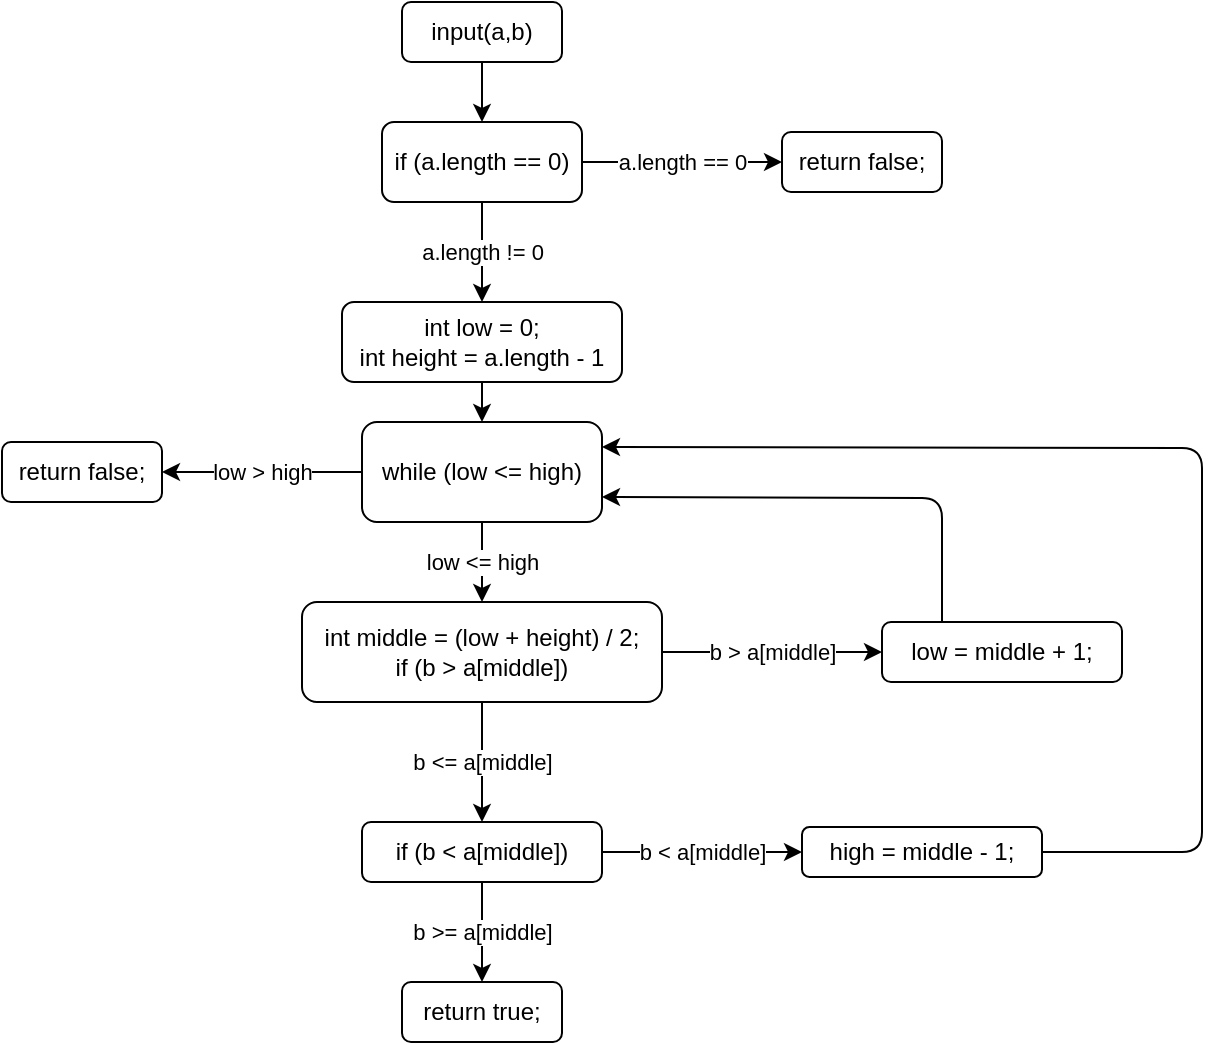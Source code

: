 <mxfile version="12.8.1" type="github">
  <diagram id="Ri3Z-LBDUVhtdoaRmwfp" name="Page-1">
    <mxGraphModel dx="1278" dy="582" grid="1" gridSize="10" guides="1" tooltips="1" connect="1" arrows="1" fold="1" page="1" pageScale="1" pageWidth="850" pageHeight="1100" math="0" shadow="0">
      <root>
        <mxCell id="0" />
        <mxCell id="1" parent="0" />
        <mxCell id="IheUh48w6fJ3VRYjB8pa-1" value="input(a,b)" style="rounded=1;whiteSpace=wrap;html=1;" vertex="1" parent="1">
          <mxGeometry x="220" y="40" width="80" height="30" as="geometry" />
        </mxCell>
        <mxCell id="IheUh48w6fJ3VRYjB8pa-2" value="if (a.length == 0)" style="rounded=1;whiteSpace=wrap;html=1;" vertex="1" parent="1">
          <mxGeometry x="210" y="100" width="100" height="40" as="geometry" />
        </mxCell>
        <mxCell id="IheUh48w6fJ3VRYjB8pa-3" value="return false;" style="rounded=1;whiteSpace=wrap;html=1;" vertex="1" parent="1">
          <mxGeometry x="410" y="105" width="80" height="30" as="geometry" />
        </mxCell>
        <mxCell id="IheUh48w6fJ3VRYjB8pa-4" value="int low = 0;&lt;br&gt;int height = a.length - 1" style="rounded=1;whiteSpace=wrap;html=1;" vertex="1" parent="1">
          <mxGeometry x="190" y="190" width="140" height="40" as="geometry" />
        </mxCell>
        <mxCell id="IheUh48w6fJ3VRYjB8pa-5" value="while (low &amp;lt;= high)" style="rounded=1;whiteSpace=wrap;html=1;" vertex="1" parent="1">
          <mxGeometry x="200" y="250" width="120" height="50" as="geometry" />
        </mxCell>
        <mxCell id="IheUh48w6fJ3VRYjB8pa-6" value="int middle = (low + height) / 2;&lt;br&gt;if (b &amp;gt; a[middle])" style="rounded=1;whiteSpace=wrap;html=1;" vertex="1" parent="1">
          <mxGeometry x="170" y="340" width="180" height="50" as="geometry" />
        </mxCell>
        <mxCell id="IheUh48w6fJ3VRYjB8pa-7" value="" style="endArrow=classic;html=1;exitX=0.5;exitY=1;exitDx=0;exitDy=0;entryX=0.5;entryY=0;entryDx=0;entryDy=0;" edge="1" parent="1" source="IheUh48w6fJ3VRYjB8pa-1" target="IheUh48w6fJ3VRYjB8pa-2">
          <mxGeometry width="50" height="50" relative="1" as="geometry">
            <mxPoint x="200" y="320" as="sourcePoint" />
            <mxPoint x="250" y="270" as="targetPoint" />
          </mxGeometry>
        </mxCell>
        <mxCell id="IheUh48w6fJ3VRYjB8pa-8" value="a.length == 0" style="endArrow=classic;html=1;exitX=1;exitY=0.5;exitDx=0;exitDy=0;entryX=0;entryY=0.5;entryDx=0;entryDy=0;" edge="1" parent="1" source="IheUh48w6fJ3VRYjB8pa-2" target="IheUh48w6fJ3VRYjB8pa-3">
          <mxGeometry width="50" height="50" relative="1" as="geometry">
            <mxPoint x="200" y="320" as="sourcePoint" />
            <mxPoint x="250" y="270" as="targetPoint" />
          </mxGeometry>
        </mxCell>
        <mxCell id="IheUh48w6fJ3VRYjB8pa-9" value="a.length != 0" style="endArrow=classic;html=1;exitX=0.5;exitY=1;exitDx=0;exitDy=0;entryX=0.5;entryY=0;entryDx=0;entryDy=0;" edge="1" parent="1" source="IheUh48w6fJ3VRYjB8pa-2" target="IheUh48w6fJ3VRYjB8pa-4">
          <mxGeometry width="50" height="50" relative="1" as="geometry">
            <mxPoint x="200" y="320" as="sourcePoint" />
            <mxPoint x="250" y="270" as="targetPoint" />
          </mxGeometry>
        </mxCell>
        <mxCell id="IheUh48w6fJ3VRYjB8pa-10" value="" style="endArrow=classic;html=1;exitX=0.5;exitY=1;exitDx=0;exitDy=0;entryX=0.5;entryY=0;entryDx=0;entryDy=0;" edge="1" parent="1" source="IheUh48w6fJ3VRYjB8pa-4" target="IheUh48w6fJ3VRYjB8pa-5">
          <mxGeometry width="50" height="50" relative="1" as="geometry">
            <mxPoint x="200" y="320" as="sourcePoint" />
            <mxPoint x="260" y="260" as="targetPoint" />
          </mxGeometry>
        </mxCell>
        <mxCell id="IheUh48w6fJ3VRYjB8pa-11" value="low &amp;lt;= high" style="endArrow=classic;html=1;exitX=0.5;exitY=1;exitDx=0;exitDy=0;entryX=0.5;entryY=0;entryDx=0;entryDy=0;" edge="1" parent="1" source="IheUh48w6fJ3VRYjB8pa-5" target="IheUh48w6fJ3VRYjB8pa-6">
          <mxGeometry width="50" height="50" relative="1" as="geometry">
            <mxPoint x="200" y="320" as="sourcePoint" />
            <mxPoint x="250" y="270" as="targetPoint" />
          </mxGeometry>
        </mxCell>
        <mxCell id="IheUh48w6fJ3VRYjB8pa-12" value="return false;" style="rounded=1;whiteSpace=wrap;html=1;" vertex="1" parent="1">
          <mxGeometry x="20" y="260" width="80" height="30" as="geometry" />
        </mxCell>
        <mxCell id="IheUh48w6fJ3VRYjB8pa-13" value="low &amp;gt; high" style="endArrow=classic;html=1;exitX=0;exitY=0.5;exitDx=0;exitDy=0;" edge="1" parent="1" source="IheUh48w6fJ3VRYjB8pa-5" target="IheUh48w6fJ3VRYjB8pa-12">
          <mxGeometry width="50" height="50" relative="1" as="geometry">
            <mxPoint x="210" y="320" as="sourcePoint" />
            <mxPoint x="260" y="270" as="targetPoint" />
          </mxGeometry>
        </mxCell>
        <mxCell id="IheUh48w6fJ3VRYjB8pa-14" value="low = middle + 1;" style="rounded=1;whiteSpace=wrap;html=1;" vertex="1" parent="1">
          <mxGeometry x="460" y="350" width="120" height="30" as="geometry" />
        </mxCell>
        <mxCell id="IheUh48w6fJ3VRYjB8pa-15" value="b &amp;gt; a[middle]" style="endArrow=classic;html=1;exitX=1;exitY=0.5;exitDx=0;exitDy=0;entryX=0;entryY=0.5;entryDx=0;entryDy=0;" edge="1" parent="1" source="IheUh48w6fJ3VRYjB8pa-6" target="IheUh48w6fJ3VRYjB8pa-14">
          <mxGeometry width="50" height="50" relative="1" as="geometry">
            <mxPoint x="210" y="320" as="sourcePoint" />
            <mxPoint x="260" y="270" as="targetPoint" />
          </mxGeometry>
        </mxCell>
        <mxCell id="IheUh48w6fJ3VRYjB8pa-16" value="if (b &amp;lt; a[middle])" style="rounded=1;whiteSpace=wrap;html=1;" vertex="1" parent="1">
          <mxGeometry x="200" y="450" width="120" height="30" as="geometry" />
        </mxCell>
        <mxCell id="IheUh48w6fJ3VRYjB8pa-17" value="b &amp;lt;= a[middle]" style="endArrow=classic;html=1;exitX=0.5;exitY=1;exitDx=0;exitDy=0;entryX=0.5;entryY=0;entryDx=0;entryDy=0;" edge="1" parent="1" source="IheUh48w6fJ3VRYjB8pa-6" target="IheUh48w6fJ3VRYjB8pa-16">
          <mxGeometry width="50" height="50" relative="1" as="geometry">
            <mxPoint x="360" y="410" as="sourcePoint" />
            <mxPoint x="410" y="360" as="targetPoint" />
          </mxGeometry>
        </mxCell>
        <mxCell id="IheUh48w6fJ3VRYjB8pa-20" value="high = middle - 1;" style="rounded=1;whiteSpace=wrap;html=1;" vertex="1" parent="1">
          <mxGeometry x="420" y="452.5" width="120" height="25" as="geometry" />
        </mxCell>
        <mxCell id="IheUh48w6fJ3VRYjB8pa-21" value="b &amp;lt; a[middle]" style="endArrow=classic;html=1;exitX=1;exitY=0.5;exitDx=0;exitDy=0;entryX=0;entryY=0.5;entryDx=0;entryDy=0;" edge="1" parent="1" source="IheUh48w6fJ3VRYjB8pa-16" target="IheUh48w6fJ3VRYjB8pa-20">
          <mxGeometry width="50" height="50" relative="1" as="geometry">
            <mxPoint x="360" y="410" as="sourcePoint" />
            <mxPoint x="410" y="360" as="targetPoint" />
          </mxGeometry>
        </mxCell>
        <mxCell id="IheUh48w6fJ3VRYjB8pa-22" value="return true;" style="rounded=1;whiteSpace=wrap;html=1;" vertex="1" parent="1">
          <mxGeometry x="220" y="530" width="80" height="30" as="geometry" />
        </mxCell>
        <mxCell id="IheUh48w6fJ3VRYjB8pa-23" value="b &amp;gt;= a[middle]" style="endArrow=classic;html=1;exitX=0.5;exitY=1;exitDx=0;exitDy=0;" edge="1" parent="1" source="IheUh48w6fJ3VRYjB8pa-16" target="IheUh48w6fJ3VRYjB8pa-22">
          <mxGeometry width="50" height="50" relative="1" as="geometry">
            <mxPoint x="360" y="410" as="sourcePoint" />
            <mxPoint x="410" y="360" as="targetPoint" />
          </mxGeometry>
        </mxCell>
        <mxCell id="IheUh48w6fJ3VRYjB8pa-24" value="" style="endArrow=classic;html=1;exitX=0.25;exitY=0;exitDx=0;exitDy=0;entryX=1;entryY=0.75;entryDx=0;entryDy=0;" edge="1" parent="1" source="IheUh48w6fJ3VRYjB8pa-14" target="IheUh48w6fJ3VRYjB8pa-5">
          <mxGeometry width="50" height="50" relative="1" as="geometry">
            <mxPoint x="320" y="410" as="sourcePoint" />
            <mxPoint x="370" y="360" as="targetPoint" />
            <Array as="points">
              <mxPoint x="490" y="288" />
            </Array>
          </mxGeometry>
        </mxCell>
        <mxCell id="IheUh48w6fJ3VRYjB8pa-25" value="" style="endArrow=classic;html=1;exitX=1;exitY=0.5;exitDx=0;exitDy=0;entryX=1;entryY=0.25;entryDx=0;entryDy=0;" edge="1" parent="1" source="IheUh48w6fJ3VRYjB8pa-20" target="IheUh48w6fJ3VRYjB8pa-5">
          <mxGeometry width="50" height="50" relative="1" as="geometry">
            <mxPoint x="320" y="410" as="sourcePoint" />
            <mxPoint x="370" y="360" as="targetPoint" />
            <Array as="points">
              <mxPoint x="620" y="465" />
              <mxPoint x="620" y="263" />
            </Array>
          </mxGeometry>
        </mxCell>
      </root>
    </mxGraphModel>
  </diagram>
</mxfile>
